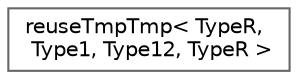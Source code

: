 digraph "Graphical Class Hierarchy"
{
 // LATEX_PDF_SIZE
  bgcolor="transparent";
  edge [fontname=Helvetica,fontsize=10,labelfontname=Helvetica,labelfontsize=10];
  node [fontname=Helvetica,fontsize=10,shape=box,height=0.2,width=0.4];
  rankdir="LR";
  Node0 [id="Node000000",label="reuseTmpTmp\< TypeR,\l Type1, Type12, TypeR \>",height=0.2,width=0.4,color="grey40", fillcolor="white", style="filled",URL="$structFoam_1_1reuseTmpTmp_3_01TypeR_00_01Type1_00_01Type12_00_01TypeR_01_4.html",tooltip=" "];
}
